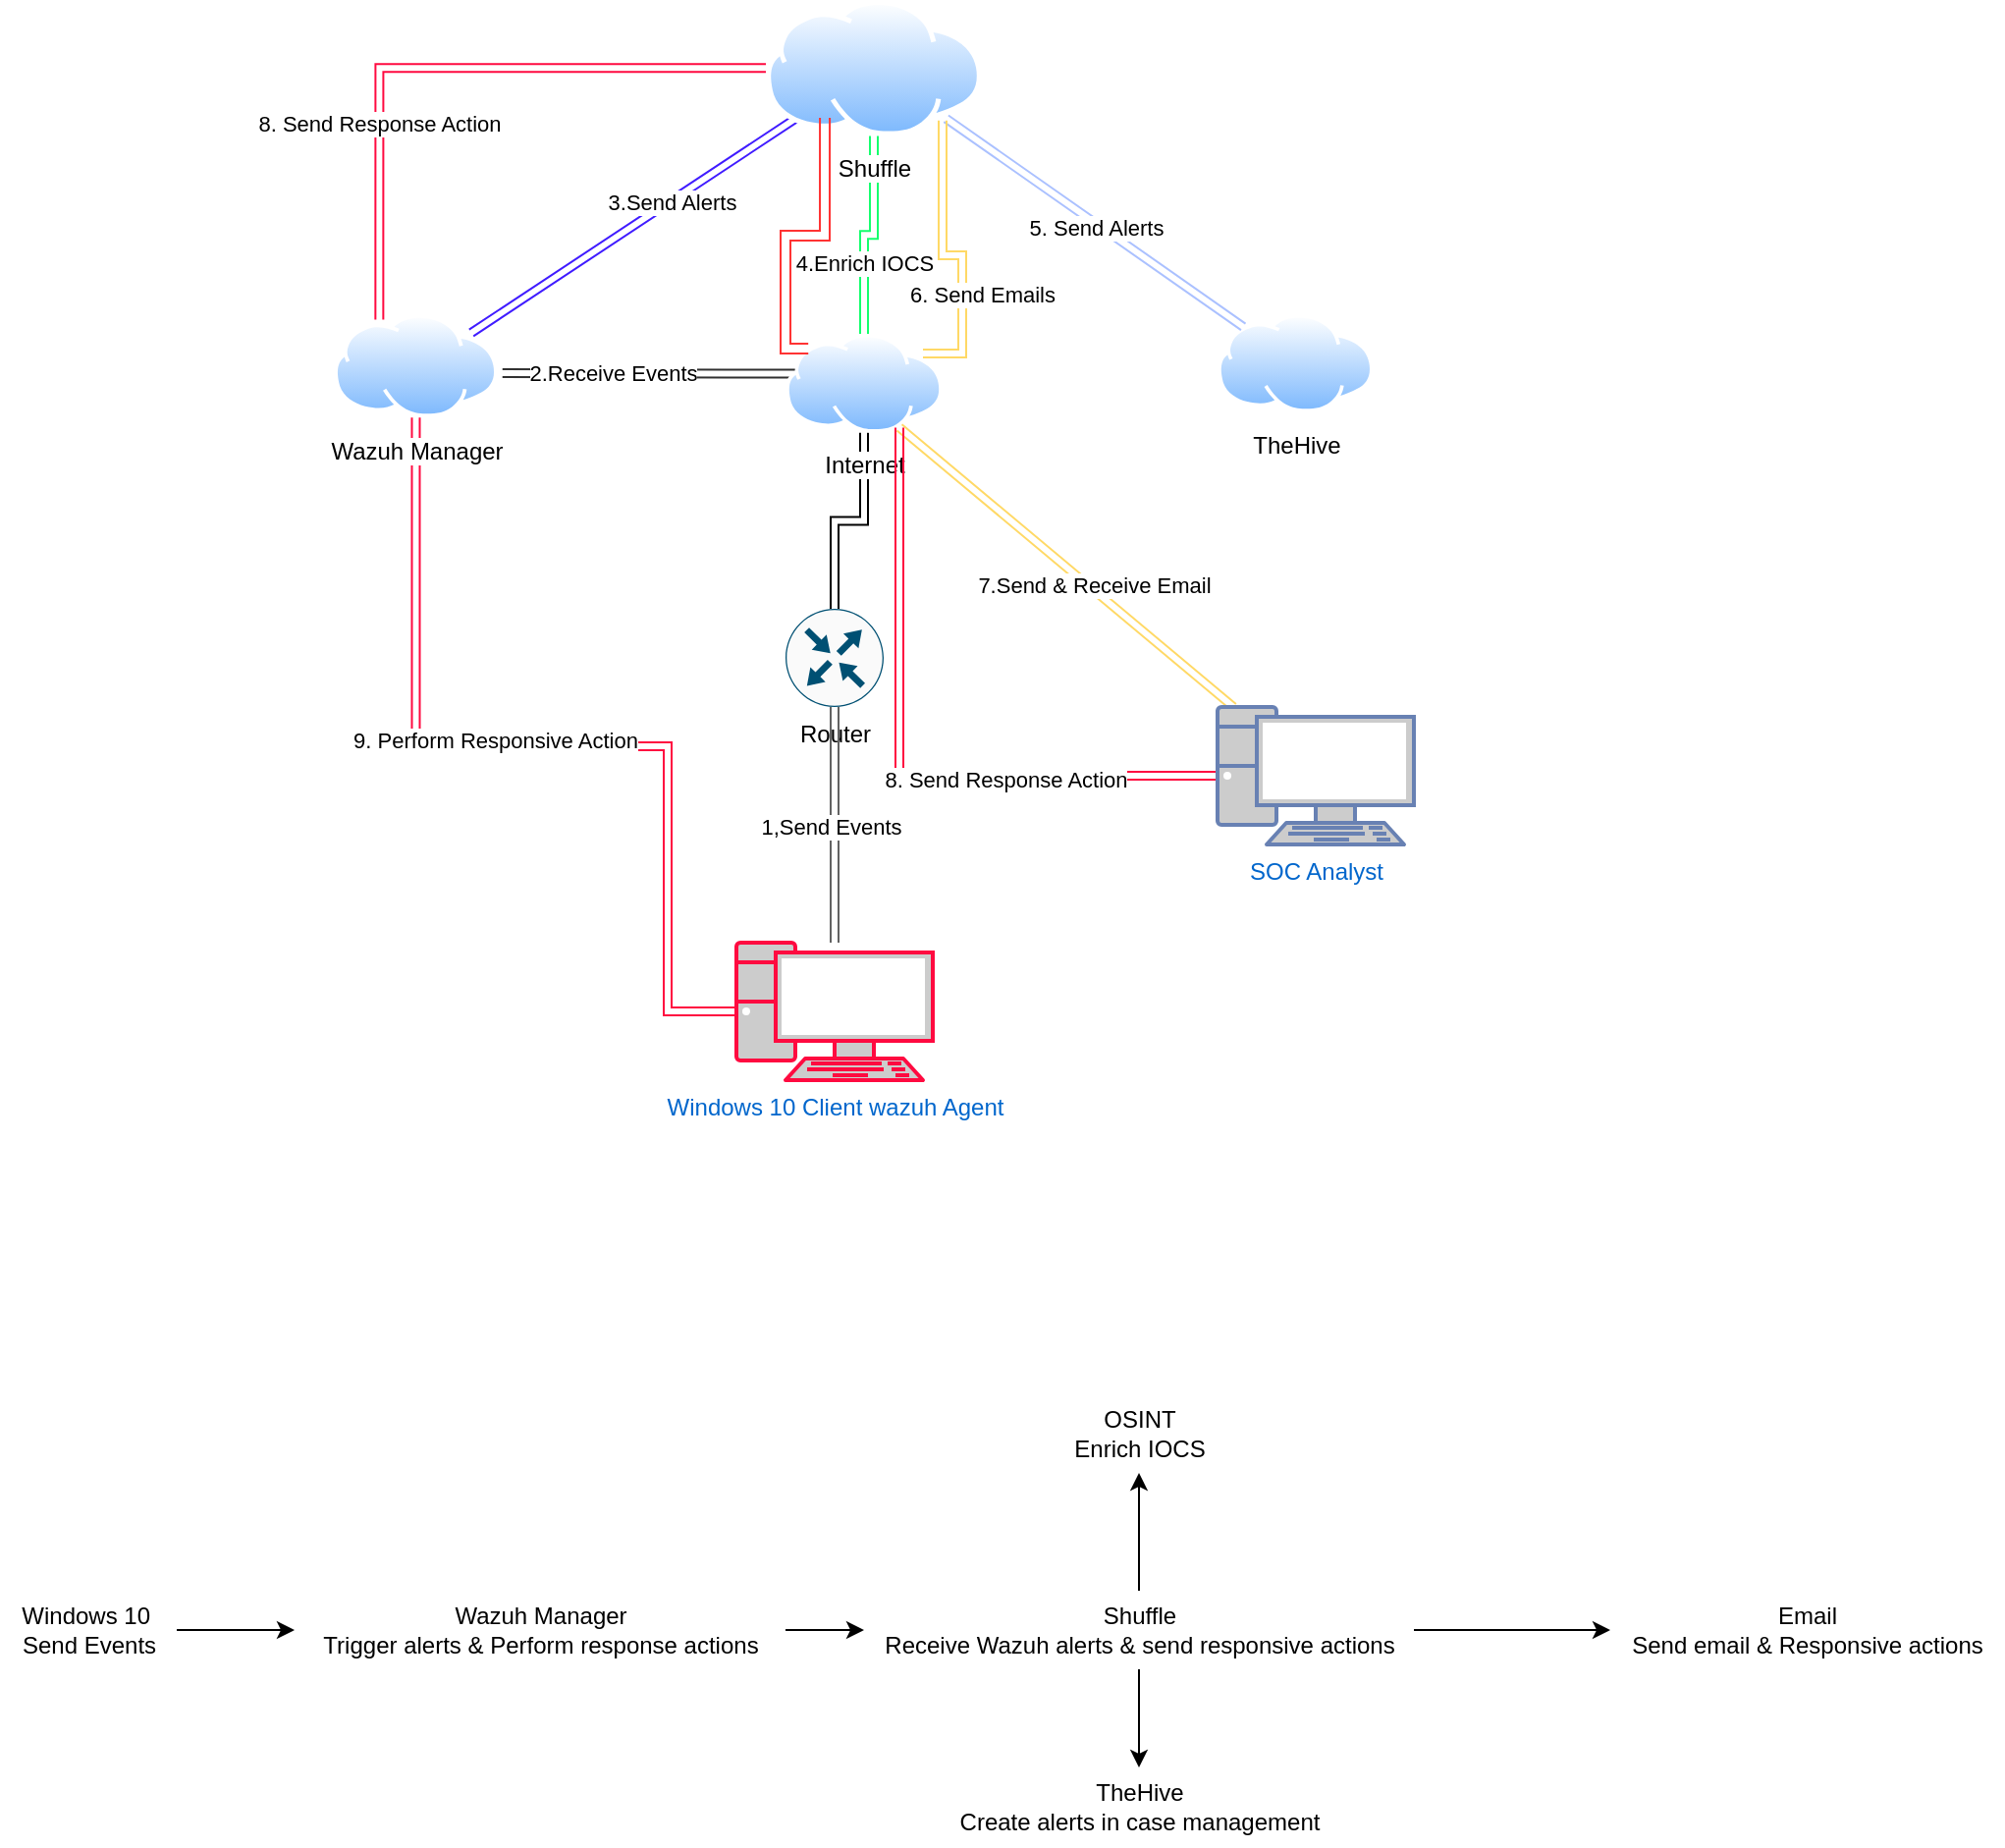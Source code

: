<mxfile version="26.0.4">
  <diagram name="Page-1" id="aZNKyT5my7erB--PenrT">
    <mxGraphModel dx="1028" dy="2235" grid="1" gridSize="10" guides="1" tooltips="1" connect="1" arrows="1" fold="1" page="1" pageScale="1" pageWidth="850" pageHeight="1100" math="0" shadow="0">
      <root>
        <mxCell id="0" />
        <mxCell id="1" parent="0" />
        <mxCell id="uh6yHDj5FXnyi5E1S4ng-1" value="Windows 10 Client wazuh Agent" style="fontColor=#0066CC;verticalAlign=top;verticalLabelPosition=bottom;labelPosition=center;align=center;html=1;outlineConnect=0;fillColor=#CCCCCC;strokeColor=#FF0A40;gradientColor=none;gradientDirection=north;strokeWidth=2;shape=mxgraph.networks.pc;" vertex="1" parent="1">
          <mxGeometry x="375" y="470" width="100" height="70" as="geometry" />
        </mxCell>
        <mxCell id="uh6yHDj5FXnyi5E1S4ng-11" style="edgeStyle=orthogonalEdgeStyle;rounded=0;orthogonalLoop=1;jettySize=auto;html=1;entryX=0.5;entryY=1;entryDx=0;entryDy=0;shape=link;" edge="1" parent="1" source="uh6yHDj5FXnyi5E1S4ng-2" target="uh6yHDj5FXnyi5E1S4ng-3">
          <mxGeometry relative="1" as="geometry" />
        </mxCell>
        <mxCell id="uh6yHDj5FXnyi5E1S4ng-2" value="Router&lt;div&gt;&lt;br&gt;&lt;/div&gt;" style="sketch=0;points=[[0.5,0,0],[1,0.5,0],[0.5,1,0],[0,0.5,0],[0.145,0.145,0],[0.856,0.145,0],[0.855,0.856,0],[0.145,0.855,0]];verticalLabelPosition=bottom;html=1;verticalAlign=top;aspect=fixed;align=center;pointerEvents=1;shape=mxgraph.cisco19.rect;prIcon=router;fillColor=#FAFAFA;strokeColor=#005073;" vertex="1" parent="1">
          <mxGeometry x="400" y="300" width="50" height="50" as="geometry" />
        </mxCell>
        <mxCell id="uh6yHDj5FXnyi5E1S4ng-12" style="edgeStyle=orthogonalEdgeStyle;rounded=0;orthogonalLoop=1;jettySize=auto;html=1;entryX=1;entryY=0.5;entryDx=0;entryDy=0;shape=link;strokeColor=#313131;" edge="1" parent="1">
          <mxGeometry relative="1" as="geometry">
            <mxPoint x="406.955" y="180.25" as="sourcePoint" />
            <mxPoint x="255.87" y="180" as="targetPoint" />
            <Array as="points">
              <mxPoint x="370" y="180.25" />
              <mxPoint x="370" y="180.25" />
            </Array>
          </mxGeometry>
        </mxCell>
        <mxCell id="uh6yHDj5FXnyi5E1S4ng-13" value="2.Receive Events" style="edgeLabel;html=1;align=center;verticalAlign=middle;resizable=0;points=[];" vertex="1" connectable="0" parent="uh6yHDj5FXnyi5E1S4ng-12">
          <mxGeometry x="0.174" y="-2" relative="1" as="geometry">
            <mxPoint x="-7" y="2" as="offset" />
          </mxGeometry>
        </mxCell>
        <mxCell id="uh6yHDj5FXnyi5E1S4ng-3" value="I&lt;span style=&quot;background-color: light-dark(#ffffff, var(--ge-dark-color, #121212)); color: light-dark(rgb(0, 0, 0), rgb(255, 255, 255));&quot;&gt;nternet&lt;/span&gt;" style="image;aspect=fixed;perimeter=ellipsePerimeter;html=1;align=center;shadow=0;dashed=0;spacingTop=3;image=img/lib/active_directory/internet_cloud.svg;" vertex="1" parent="1">
          <mxGeometry x="400" y="160" width="80" height="50.4" as="geometry" />
        </mxCell>
        <mxCell id="uh6yHDj5FXnyi5E1S4ng-16" style="rounded=0;orthogonalLoop=1;jettySize=auto;html=1;entryX=0;entryY=1;entryDx=0;entryDy=0;shape=link;strokeColor=#401CFF;" edge="1" parent="1">
          <mxGeometry relative="1" as="geometry">
            <mxPoint x="240.0" y="159.49" as="sourcePoint" />
            <mxPoint x="420.647" y="40.112" as="targetPoint" />
          </mxGeometry>
        </mxCell>
        <mxCell id="uh6yHDj5FXnyi5E1S4ng-17" value="3.Send Alerts" style="edgeLabel;html=1;align=center;verticalAlign=middle;resizable=0;points=[];" vertex="1" connectable="0" parent="uh6yHDj5FXnyi5E1S4ng-16">
          <mxGeometry x="0.132" y="-1" relative="1" as="geometry">
            <mxPoint x="-1" as="offset" />
          </mxGeometry>
        </mxCell>
        <mxCell id="uh6yHDj5FXnyi5E1S4ng-36" style="edgeStyle=orthogonalEdgeStyle;rounded=0;orthogonalLoop=1;jettySize=auto;html=1;shape=link;strokeColor=#FF0A40;" edge="1" parent="1" source="uh6yHDj5FXnyi5E1S4ng-4" target="uh6yHDj5FXnyi5E1S4ng-1">
          <mxGeometry relative="1" as="geometry">
            <Array as="points">
              <mxPoint x="212" y="370" />
              <mxPoint x="340" y="370" />
              <mxPoint x="340" y="505" />
            </Array>
          </mxGeometry>
        </mxCell>
        <mxCell id="uh6yHDj5FXnyi5E1S4ng-37" value="9. Perform Responsive Action" style="edgeLabel;html=1;align=center;verticalAlign=middle;resizable=0;points=[];" vertex="1" connectable="0" parent="uh6yHDj5FXnyi5E1S4ng-36">
          <mxGeometry x="-0.11" y="3" relative="1" as="geometry">
            <mxPoint as="offset" />
          </mxGeometry>
        </mxCell>
        <mxCell id="uh6yHDj5FXnyi5E1S4ng-4" value="Wazuh Manager" style="image;aspect=fixed;perimeter=ellipsePerimeter;html=1;align=center;shadow=0;dashed=0;spacingTop=3;image=img/lib/active_directory/internet_cloud.svg;" vertex="1" parent="1">
          <mxGeometry x="170" y="150" width="83.49" height="52.6" as="geometry" />
        </mxCell>
        <mxCell id="uh6yHDj5FXnyi5E1S4ng-5" value="TheHive" style="image;aspect=fixed;perimeter=ellipsePerimeter;html=1;align=center;shadow=0;dashed=0;spacingTop=3;image=img/lib/active_directory/internet_cloud.svg;" vertex="1" parent="1">
          <mxGeometry x="620" y="150" width="79.36" height="50" as="geometry" />
        </mxCell>
        <mxCell id="uh6yHDj5FXnyi5E1S4ng-18" style="edgeStyle=orthogonalEdgeStyle;rounded=0;orthogonalLoop=1;jettySize=auto;html=1;shape=link;strokeColor=#14FF6D;" edge="1" parent="1" source="uh6yHDj5FXnyi5E1S4ng-6" target="uh6yHDj5FXnyi5E1S4ng-3">
          <mxGeometry relative="1" as="geometry" />
        </mxCell>
        <mxCell id="uh6yHDj5FXnyi5E1S4ng-19" value="4.Enrich IOCS" style="edgeLabel;html=1;align=center;verticalAlign=middle;resizable=0;points=[];" vertex="1" connectable="0" parent="uh6yHDj5FXnyi5E1S4ng-18">
          <mxGeometry x="0.312" y="2" relative="1" as="geometry">
            <mxPoint x="-2" as="offset" />
          </mxGeometry>
        </mxCell>
        <mxCell id="uh6yHDj5FXnyi5E1S4ng-20" style="rounded=0;orthogonalLoop=1;jettySize=auto;html=1;shape=link;strokeColor=#ABC1FF;" edge="1" parent="1" source="uh6yHDj5FXnyi5E1S4ng-6" target="uh6yHDj5FXnyi5E1S4ng-5">
          <mxGeometry relative="1" as="geometry" />
        </mxCell>
        <mxCell id="uh6yHDj5FXnyi5E1S4ng-21" value="5. Send Alerts" style="edgeLabel;html=1;align=center;verticalAlign=middle;resizable=0;points=[];" vertex="1" connectable="0" parent="uh6yHDj5FXnyi5E1S4ng-20">
          <mxGeometry x="0.019" y="-2" relative="1" as="geometry">
            <mxPoint as="offset" />
          </mxGeometry>
        </mxCell>
        <mxCell id="uh6yHDj5FXnyi5E1S4ng-31" style="edgeStyle=orthogonalEdgeStyle;rounded=0;orthogonalLoop=1;jettySize=auto;html=1;entryX=0.25;entryY=0;entryDx=0;entryDy=0;shape=link;strokeColor=#FF0A40;" edge="1" parent="1" source="uh6yHDj5FXnyi5E1S4ng-6" target="uh6yHDj5FXnyi5E1S4ng-4">
          <mxGeometry relative="1" as="geometry" />
        </mxCell>
        <mxCell id="uh6yHDj5FXnyi5E1S4ng-35" value="8. Send Response Action" style="edgeLabel;html=1;align=center;verticalAlign=middle;resizable=0;points=[];" vertex="1" connectable="0" parent="uh6yHDj5FXnyi5E1S4ng-31">
          <mxGeometry x="0.386" relative="1" as="geometry">
            <mxPoint as="offset" />
          </mxGeometry>
        </mxCell>
        <mxCell id="uh6yHDj5FXnyi5E1S4ng-33" style="edgeStyle=orthogonalEdgeStyle;rounded=0;orthogonalLoop=1;jettySize=auto;html=1;shape=link;strokeColor=#FFD966;" edge="1" parent="1" source="uh6yHDj5FXnyi5E1S4ng-6">
          <mxGeometry relative="1" as="geometry">
            <mxPoint x="470" y="170" as="targetPoint" />
            <Array as="points">
              <mxPoint x="480" y="120" />
              <mxPoint x="490" y="120" />
              <mxPoint x="490" y="170" />
            </Array>
          </mxGeometry>
        </mxCell>
        <mxCell id="uh6yHDj5FXnyi5E1S4ng-34" value="6. Send Emails" style="edgeLabel;html=1;align=center;verticalAlign=middle;resizable=0;points=[];" vertex="1" connectable="0" parent="uh6yHDj5FXnyi5E1S4ng-33">
          <mxGeometry x="-0.332" relative="1" as="geometry">
            <mxPoint x="20" y="39" as="offset" />
          </mxGeometry>
        </mxCell>
        <mxCell id="uh6yHDj5FXnyi5E1S4ng-6" value="Shuffle" style="image;aspect=fixed;perimeter=ellipsePerimeter;html=1;align=center;shadow=0;dashed=0;spacingTop=3;image=img/lib/active_directory/internet_cloud.svg;" vertex="1" parent="1">
          <mxGeometry x="390" y="-10" width="110" height="69.3" as="geometry" />
        </mxCell>
        <mxCell id="uh6yHDj5FXnyi5E1S4ng-24" style="rounded=0;orthogonalLoop=1;jettySize=auto;html=1;entryX=0.75;entryY=1;entryDx=0;entryDy=0;shape=link;strokeColor=#FFD966;" edge="1" parent="1" source="uh6yHDj5FXnyi5E1S4ng-7" target="uh6yHDj5FXnyi5E1S4ng-3">
          <mxGeometry relative="1" as="geometry" />
        </mxCell>
        <mxCell id="uh6yHDj5FXnyi5E1S4ng-25" value="7.Send &amp;amp; Receive Email" style="edgeLabel;html=1;align=center;verticalAlign=middle;resizable=0;points=[];" vertex="1" connectable="0" parent="uh6yHDj5FXnyi5E1S4ng-24">
          <mxGeometry x="-0.145" y="-2" relative="1" as="geometry">
            <mxPoint as="offset" />
          </mxGeometry>
        </mxCell>
        <mxCell id="uh6yHDj5FXnyi5E1S4ng-27" style="edgeStyle=orthogonalEdgeStyle;rounded=0;orthogonalLoop=1;jettySize=auto;html=1;entryX=0.75;entryY=1;entryDx=0;entryDy=0;shape=link;strokeColor=#FF0A40;" edge="1" parent="1" source="uh6yHDj5FXnyi5E1S4ng-7" target="uh6yHDj5FXnyi5E1S4ng-3">
          <mxGeometry relative="1" as="geometry">
            <Array as="points">
              <mxPoint x="458" y="385" />
            </Array>
          </mxGeometry>
        </mxCell>
        <mxCell id="uh6yHDj5FXnyi5E1S4ng-28" value="8. Send Response Action" style="edgeLabel;html=1;align=center;verticalAlign=middle;resizable=0;points=[];" vertex="1" connectable="0" parent="uh6yHDj5FXnyi5E1S4ng-27">
          <mxGeometry x="-0.361" y="2" relative="1" as="geometry">
            <mxPoint as="offset" />
          </mxGeometry>
        </mxCell>
        <mxCell id="uh6yHDj5FXnyi5E1S4ng-7" value="SOC Analyst&lt;div&gt;&lt;br&gt;&lt;/div&gt;" style="fontColor=#0066CC;verticalAlign=top;verticalLabelPosition=bottom;labelPosition=center;align=center;html=1;outlineConnect=0;fillColor=#CCCCCC;strokeColor=#6881B3;gradientColor=none;gradientDirection=north;strokeWidth=2;shape=mxgraph.networks.pc;" vertex="1" parent="1">
          <mxGeometry x="620" y="350" width="100" height="70" as="geometry" />
        </mxCell>
        <mxCell id="uh6yHDj5FXnyi5E1S4ng-8" style="edgeStyle=orthogonalEdgeStyle;rounded=0;orthogonalLoop=1;jettySize=auto;html=1;entryX=0.5;entryY=1;entryDx=0;entryDy=0;entryPerimeter=0;strokeColor=#636363;startArrow=classic;startFill=1;shape=link;" edge="1" parent="1" source="uh6yHDj5FXnyi5E1S4ng-1" target="uh6yHDj5FXnyi5E1S4ng-2">
          <mxGeometry relative="1" as="geometry" />
        </mxCell>
        <mxCell id="uh6yHDj5FXnyi5E1S4ng-9" value="1,Send Events" style="edgeLabel;html=1;align=center;verticalAlign=middle;resizable=0;points=[];" vertex="1" connectable="0" parent="uh6yHDj5FXnyi5E1S4ng-8">
          <mxGeometry x="-0.011" y="2" relative="1" as="geometry">
            <mxPoint as="offset" />
          </mxGeometry>
        </mxCell>
        <mxCell id="uh6yHDj5FXnyi5E1S4ng-30" style="edgeStyle=orthogonalEdgeStyle;rounded=0;orthogonalLoop=1;jettySize=auto;html=1;entryX=0.273;entryY=0.866;entryDx=0;entryDy=0;entryPerimeter=0;shape=link;strokeColor=#FF3333;width=5;exitX=0;exitY=0;exitDx=0;exitDy=0;" edge="1" parent="1" source="uh6yHDj5FXnyi5E1S4ng-3" target="uh6yHDj5FXnyi5E1S4ng-6">
          <mxGeometry relative="1" as="geometry">
            <Array as="points">
              <mxPoint x="400" y="168" />
              <mxPoint x="400" y="110" />
              <mxPoint x="420" y="110" />
            </Array>
          </mxGeometry>
        </mxCell>
        <mxCell id="uh6yHDj5FXnyi5E1S4ng-44" style="edgeStyle=orthogonalEdgeStyle;rounded=0;orthogonalLoop=1;jettySize=auto;html=1;" edge="1" parent="1" source="uh6yHDj5FXnyi5E1S4ng-38" target="uh6yHDj5FXnyi5E1S4ng-40">
          <mxGeometry relative="1" as="geometry" />
        </mxCell>
        <mxCell id="uh6yHDj5FXnyi5E1S4ng-38" value="Windows 10&amp;nbsp;&lt;div&gt;Send Events&lt;/div&gt;" style="text;html=1;align=center;verticalAlign=middle;resizable=0;points=[];autosize=1;strokeColor=none;fillColor=none;" vertex="1" parent="1">
          <mxGeometry y="800" width="90" height="40" as="geometry" />
        </mxCell>
        <mxCell id="uh6yHDj5FXnyi5E1S4ng-45" style="edgeStyle=orthogonalEdgeStyle;rounded=0;orthogonalLoop=1;jettySize=auto;html=1;" edge="1" parent="1" source="uh6yHDj5FXnyi5E1S4ng-40" target="uh6yHDj5FXnyi5E1S4ng-41">
          <mxGeometry relative="1" as="geometry" />
        </mxCell>
        <mxCell id="uh6yHDj5FXnyi5E1S4ng-40" value="Wazuh Manager&lt;div&gt;Trigger alerts &amp;amp; Perform response actions&lt;/div&gt;" style="text;html=1;align=center;verticalAlign=middle;resizable=0;points=[];autosize=1;strokeColor=none;fillColor=none;" vertex="1" parent="1">
          <mxGeometry x="150" y="800" width="250" height="40" as="geometry" />
        </mxCell>
        <mxCell id="uh6yHDj5FXnyi5E1S4ng-46" style="edgeStyle=orthogonalEdgeStyle;rounded=0;orthogonalLoop=1;jettySize=auto;html=1;" edge="1" parent="1" source="uh6yHDj5FXnyi5E1S4ng-41">
          <mxGeometry relative="1" as="geometry">
            <mxPoint x="580" y="740" as="targetPoint" />
          </mxGeometry>
        </mxCell>
        <mxCell id="uh6yHDj5FXnyi5E1S4ng-48" style="edgeStyle=orthogonalEdgeStyle;rounded=0;orthogonalLoop=1;jettySize=auto;html=1;" edge="1" parent="1" source="uh6yHDj5FXnyi5E1S4ng-41">
          <mxGeometry relative="1" as="geometry">
            <mxPoint x="580" y="890" as="targetPoint" />
          </mxGeometry>
        </mxCell>
        <mxCell id="uh6yHDj5FXnyi5E1S4ng-51" style="edgeStyle=orthogonalEdgeStyle;rounded=0;orthogonalLoop=1;jettySize=auto;html=1;" edge="1" parent="1" source="uh6yHDj5FXnyi5E1S4ng-41" target="uh6yHDj5FXnyi5E1S4ng-50">
          <mxGeometry relative="1" as="geometry" />
        </mxCell>
        <mxCell id="uh6yHDj5FXnyi5E1S4ng-41" value="Shuffle&lt;div&gt;Receive Wazuh alerts &amp;amp; send responsive actions&lt;/div&gt;" style="text;html=1;align=center;verticalAlign=middle;resizable=0;points=[];autosize=1;strokeColor=none;fillColor=none;" vertex="1" parent="1">
          <mxGeometry x="440" y="800" width="280" height="40" as="geometry" />
        </mxCell>
        <mxCell id="uh6yHDj5FXnyi5E1S4ng-47" value="OSINT&lt;div&gt;Enrich IOCS&lt;/div&gt;" style="text;html=1;align=center;verticalAlign=middle;resizable=0;points=[];autosize=1;strokeColor=none;fillColor=none;" vertex="1" parent="1">
          <mxGeometry x="535" y="700" width="90" height="40" as="geometry" />
        </mxCell>
        <mxCell id="uh6yHDj5FXnyi5E1S4ng-49" value="TheHive&lt;div&gt;Create alerts in case management&lt;/div&gt;" style="text;html=1;align=center;verticalAlign=middle;resizable=0;points=[];autosize=1;strokeColor=none;fillColor=none;" vertex="1" parent="1">
          <mxGeometry x="475" y="890" width="210" height="40" as="geometry" />
        </mxCell>
        <mxCell id="uh6yHDj5FXnyi5E1S4ng-50" value="Email&lt;div&gt;Send email &amp;amp; Responsive actions&lt;/div&gt;" style="text;html=1;align=center;verticalAlign=middle;resizable=0;points=[];autosize=1;strokeColor=none;fillColor=none;" vertex="1" parent="1">
          <mxGeometry x="820" y="800" width="200" height="40" as="geometry" />
        </mxCell>
      </root>
    </mxGraphModel>
  </diagram>
</mxfile>
